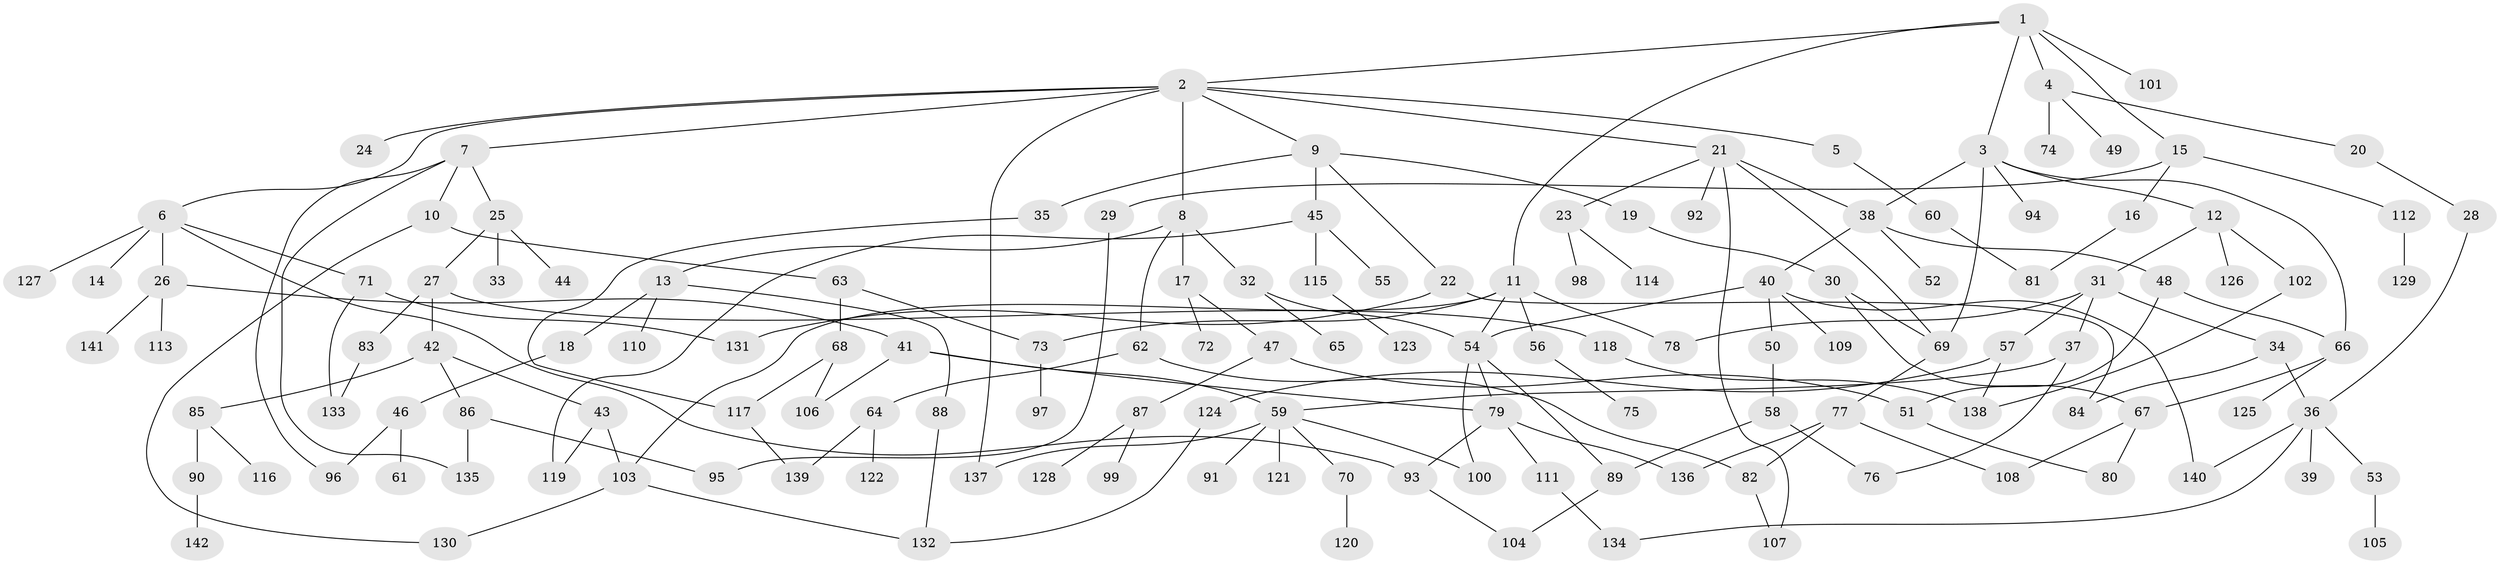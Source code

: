 // Generated by graph-tools (version 1.1) at 2025/00/03/09/25 03:00:58]
// undirected, 142 vertices, 184 edges
graph export_dot {
graph [start="1"]
  node [color=gray90,style=filled];
  1;
  2;
  3;
  4;
  5;
  6;
  7;
  8;
  9;
  10;
  11;
  12;
  13;
  14;
  15;
  16;
  17;
  18;
  19;
  20;
  21;
  22;
  23;
  24;
  25;
  26;
  27;
  28;
  29;
  30;
  31;
  32;
  33;
  34;
  35;
  36;
  37;
  38;
  39;
  40;
  41;
  42;
  43;
  44;
  45;
  46;
  47;
  48;
  49;
  50;
  51;
  52;
  53;
  54;
  55;
  56;
  57;
  58;
  59;
  60;
  61;
  62;
  63;
  64;
  65;
  66;
  67;
  68;
  69;
  70;
  71;
  72;
  73;
  74;
  75;
  76;
  77;
  78;
  79;
  80;
  81;
  82;
  83;
  84;
  85;
  86;
  87;
  88;
  89;
  90;
  91;
  92;
  93;
  94;
  95;
  96;
  97;
  98;
  99;
  100;
  101;
  102;
  103;
  104;
  105;
  106;
  107;
  108;
  109;
  110;
  111;
  112;
  113;
  114;
  115;
  116;
  117;
  118;
  119;
  120;
  121;
  122;
  123;
  124;
  125;
  126;
  127;
  128;
  129;
  130;
  131;
  132;
  133;
  134;
  135;
  136;
  137;
  138;
  139;
  140;
  141;
  142;
  1 -- 2;
  1 -- 3;
  1 -- 4;
  1 -- 11;
  1 -- 15;
  1 -- 101;
  2 -- 5;
  2 -- 6;
  2 -- 7;
  2 -- 8;
  2 -- 9;
  2 -- 21;
  2 -- 24;
  2 -- 137;
  3 -- 12;
  3 -- 94;
  3 -- 66;
  3 -- 69;
  3 -- 38;
  4 -- 20;
  4 -- 49;
  4 -- 74;
  5 -- 60;
  6 -- 14;
  6 -- 26;
  6 -- 71;
  6 -- 127;
  6 -- 93;
  7 -- 10;
  7 -- 25;
  7 -- 96;
  7 -- 135;
  8 -- 13;
  8 -- 17;
  8 -- 32;
  8 -- 62;
  9 -- 19;
  9 -- 22;
  9 -- 35;
  9 -- 45;
  10 -- 63;
  10 -- 130;
  11 -- 56;
  11 -- 73;
  11 -- 78;
  11 -- 103;
  11 -- 54;
  12 -- 31;
  12 -- 102;
  12 -- 126;
  13 -- 18;
  13 -- 88;
  13 -- 110;
  15 -- 16;
  15 -- 29;
  15 -- 112;
  16 -- 81;
  17 -- 47;
  17 -- 72;
  18 -- 46;
  19 -- 30;
  20 -- 28;
  21 -- 23;
  21 -- 38;
  21 -- 92;
  21 -- 69;
  21 -- 107;
  22 -- 84;
  22 -- 131;
  23 -- 98;
  23 -- 114;
  25 -- 27;
  25 -- 33;
  25 -- 44;
  26 -- 41;
  26 -- 113;
  26 -- 141;
  27 -- 42;
  27 -- 83;
  27 -- 118;
  28 -- 36;
  29 -- 95;
  30 -- 69;
  30 -- 67;
  31 -- 34;
  31 -- 37;
  31 -- 57;
  31 -- 78;
  32 -- 54;
  32 -- 65;
  34 -- 84;
  34 -- 36;
  35 -- 117;
  36 -- 39;
  36 -- 53;
  36 -- 140;
  36 -- 134;
  37 -- 59;
  37 -- 76;
  38 -- 40;
  38 -- 48;
  38 -- 52;
  40 -- 50;
  40 -- 109;
  40 -- 140;
  40 -- 54;
  41 -- 59;
  41 -- 79;
  41 -- 106;
  42 -- 43;
  42 -- 85;
  42 -- 86;
  43 -- 119;
  43 -- 103;
  45 -- 55;
  45 -- 115;
  45 -- 119;
  46 -- 61;
  46 -- 96;
  47 -- 87;
  47 -- 51;
  48 -- 51;
  48 -- 66;
  50 -- 58;
  51 -- 80;
  53 -- 105;
  54 -- 89;
  54 -- 100;
  54 -- 79;
  56 -- 75;
  57 -- 124;
  57 -- 138;
  58 -- 76;
  58 -- 89;
  59 -- 70;
  59 -- 91;
  59 -- 100;
  59 -- 121;
  59 -- 137;
  60 -- 81;
  62 -- 64;
  62 -- 82;
  63 -- 68;
  63 -- 73;
  64 -- 122;
  64 -- 139;
  66 -- 67;
  66 -- 125;
  67 -- 80;
  67 -- 108;
  68 -- 106;
  68 -- 117;
  69 -- 77;
  70 -- 120;
  71 -- 133;
  71 -- 131;
  73 -- 97;
  77 -- 82;
  77 -- 136;
  77 -- 108;
  79 -- 93;
  79 -- 111;
  79 -- 136;
  82 -- 107;
  83 -- 133;
  85 -- 90;
  85 -- 116;
  86 -- 95;
  86 -- 135;
  87 -- 99;
  87 -- 128;
  88 -- 132;
  89 -- 104;
  90 -- 142;
  93 -- 104;
  102 -- 138;
  103 -- 132;
  103 -- 130;
  111 -- 134;
  112 -- 129;
  115 -- 123;
  117 -- 139;
  118 -- 138;
  124 -- 132;
}
